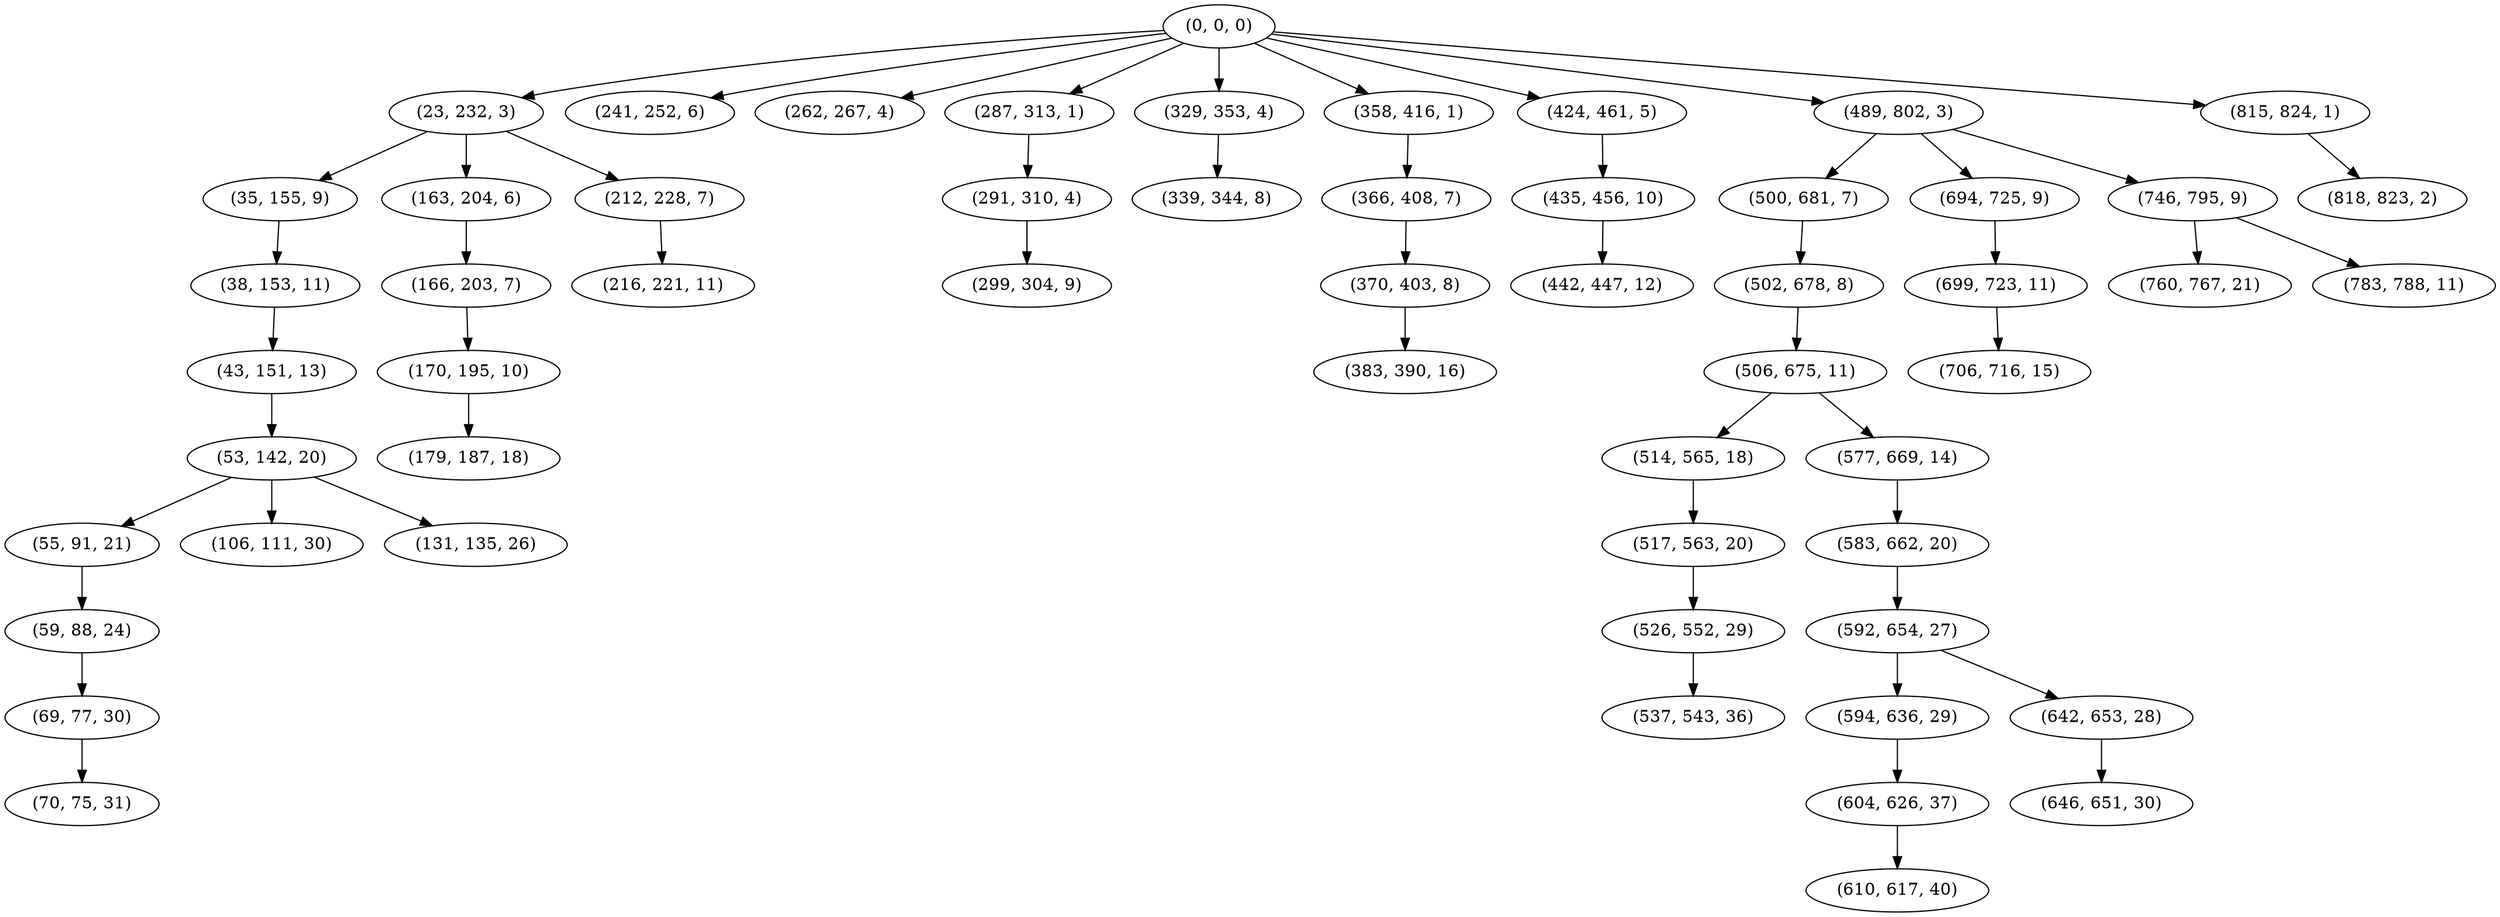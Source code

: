 digraph tree {
    "(0, 0, 0)";
    "(23, 232, 3)";
    "(35, 155, 9)";
    "(38, 153, 11)";
    "(43, 151, 13)";
    "(53, 142, 20)";
    "(55, 91, 21)";
    "(59, 88, 24)";
    "(69, 77, 30)";
    "(70, 75, 31)";
    "(106, 111, 30)";
    "(131, 135, 26)";
    "(163, 204, 6)";
    "(166, 203, 7)";
    "(170, 195, 10)";
    "(179, 187, 18)";
    "(212, 228, 7)";
    "(216, 221, 11)";
    "(241, 252, 6)";
    "(262, 267, 4)";
    "(287, 313, 1)";
    "(291, 310, 4)";
    "(299, 304, 9)";
    "(329, 353, 4)";
    "(339, 344, 8)";
    "(358, 416, 1)";
    "(366, 408, 7)";
    "(370, 403, 8)";
    "(383, 390, 16)";
    "(424, 461, 5)";
    "(435, 456, 10)";
    "(442, 447, 12)";
    "(489, 802, 3)";
    "(500, 681, 7)";
    "(502, 678, 8)";
    "(506, 675, 11)";
    "(514, 565, 18)";
    "(517, 563, 20)";
    "(526, 552, 29)";
    "(537, 543, 36)";
    "(577, 669, 14)";
    "(583, 662, 20)";
    "(592, 654, 27)";
    "(594, 636, 29)";
    "(604, 626, 37)";
    "(610, 617, 40)";
    "(642, 653, 28)";
    "(646, 651, 30)";
    "(694, 725, 9)";
    "(699, 723, 11)";
    "(706, 716, 15)";
    "(746, 795, 9)";
    "(760, 767, 21)";
    "(783, 788, 11)";
    "(815, 824, 1)";
    "(818, 823, 2)";
    "(0, 0, 0)" -> "(23, 232, 3)";
    "(0, 0, 0)" -> "(241, 252, 6)";
    "(0, 0, 0)" -> "(262, 267, 4)";
    "(0, 0, 0)" -> "(287, 313, 1)";
    "(0, 0, 0)" -> "(329, 353, 4)";
    "(0, 0, 0)" -> "(358, 416, 1)";
    "(0, 0, 0)" -> "(424, 461, 5)";
    "(0, 0, 0)" -> "(489, 802, 3)";
    "(0, 0, 0)" -> "(815, 824, 1)";
    "(23, 232, 3)" -> "(35, 155, 9)";
    "(23, 232, 3)" -> "(163, 204, 6)";
    "(23, 232, 3)" -> "(212, 228, 7)";
    "(35, 155, 9)" -> "(38, 153, 11)";
    "(38, 153, 11)" -> "(43, 151, 13)";
    "(43, 151, 13)" -> "(53, 142, 20)";
    "(53, 142, 20)" -> "(55, 91, 21)";
    "(53, 142, 20)" -> "(106, 111, 30)";
    "(53, 142, 20)" -> "(131, 135, 26)";
    "(55, 91, 21)" -> "(59, 88, 24)";
    "(59, 88, 24)" -> "(69, 77, 30)";
    "(69, 77, 30)" -> "(70, 75, 31)";
    "(163, 204, 6)" -> "(166, 203, 7)";
    "(166, 203, 7)" -> "(170, 195, 10)";
    "(170, 195, 10)" -> "(179, 187, 18)";
    "(212, 228, 7)" -> "(216, 221, 11)";
    "(287, 313, 1)" -> "(291, 310, 4)";
    "(291, 310, 4)" -> "(299, 304, 9)";
    "(329, 353, 4)" -> "(339, 344, 8)";
    "(358, 416, 1)" -> "(366, 408, 7)";
    "(366, 408, 7)" -> "(370, 403, 8)";
    "(370, 403, 8)" -> "(383, 390, 16)";
    "(424, 461, 5)" -> "(435, 456, 10)";
    "(435, 456, 10)" -> "(442, 447, 12)";
    "(489, 802, 3)" -> "(500, 681, 7)";
    "(489, 802, 3)" -> "(694, 725, 9)";
    "(489, 802, 3)" -> "(746, 795, 9)";
    "(500, 681, 7)" -> "(502, 678, 8)";
    "(502, 678, 8)" -> "(506, 675, 11)";
    "(506, 675, 11)" -> "(514, 565, 18)";
    "(506, 675, 11)" -> "(577, 669, 14)";
    "(514, 565, 18)" -> "(517, 563, 20)";
    "(517, 563, 20)" -> "(526, 552, 29)";
    "(526, 552, 29)" -> "(537, 543, 36)";
    "(577, 669, 14)" -> "(583, 662, 20)";
    "(583, 662, 20)" -> "(592, 654, 27)";
    "(592, 654, 27)" -> "(594, 636, 29)";
    "(592, 654, 27)" -> "(642, 653, 28)";
    "(594, 636, 29)" -> "(604, 626, 37)";
    "(604, 626, 37)" -> "(610, 617, 40)";
    "(642, 653, 28)" -> "(646, 651, 30)";
    "(694, 725, 9)" -> "(699, 723, 11)";
    "(699, 723, 11)" -> "(706, 716, 15)";
    "(746, 795, 9)" -> "(760, 767, 21)";
    "(746, 795, 9)" -> "(783, 788, 11)";
    "(815, 824, 1)" -> "(818, 823, 2)";
}
